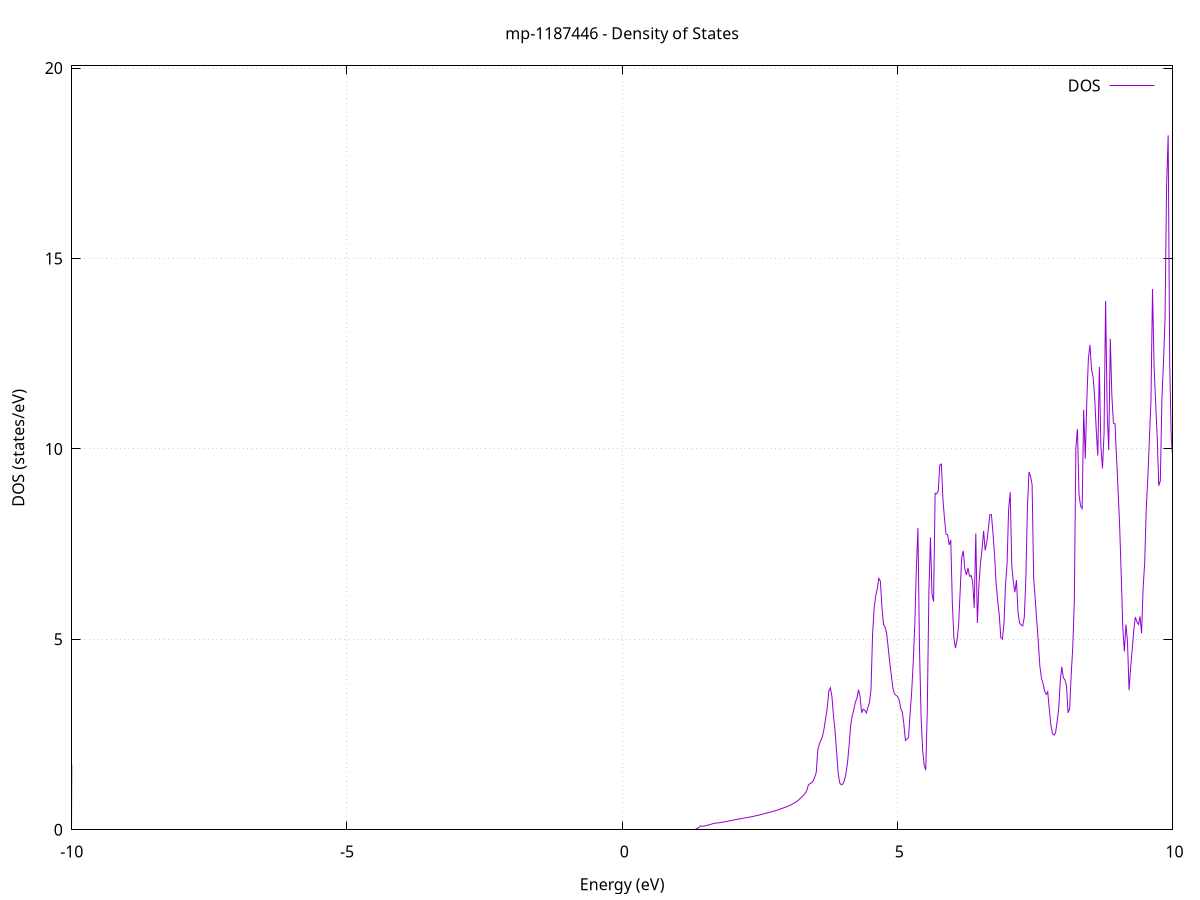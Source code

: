 set title 'mp-1187446 - Density of States'
set xlabel 'Energy (eV)'
set ylabel 'DOS (states/eV)'
set grid
set xrange [-10:10]
set yrange [0:20.057]
set xzeroaxis lt -1
set terminal png size 800,600
set output 'mp-1187446_dos_gnuplot.png'
plot '-' using 1:2 with lines title 'DOS'
-34.296100 0.000000
-34.267700 0.000000
-34.239300 0.000000
-34.210900 0.000000
-34.182500 0.000000
-34.154100 0.000000
-34.125600 0.000000
-34.097200 0.000000
-34.068800 0.000000
-34.040400 0.000000
-34.012000 0.000000
-33.983600 0.000000
-33.955100 0.000000
-33.926700 0.000000
-33.898300 0.000000
-33.869900 0.000000
-33.841500 0.000000
-33.813000 0.000000
-33.784600 0.000000
-33.756200 0.000000
-33.727800 0.000000
-33.699400 0.000000
-33.671000 0.000000
-33.642500 0.000000
-33.614100 0.000000
-33.585700 0.000000
-33.557300 0.000000
-33.528900 0.000000
-33.500500 0.000000
-33.472000 0.000000
-33.443600 0.000000
-33.415200 0.000000
-33.386800 0.000000
-33.358400 0.000000
-33.330000 0.000000
-33.301500 0.000000
-33.273100 0.000000
-33.244700 0.000000
-33.216300 0.000000
-33.187900 0.000000
-33.159400 0.000000
-33.131000 0.000000
-33.102600 0.000000
-33.074200 0.000000
-33.045800 0.000000
-33.017400 0.000000
-32.988900 0.000000
-32.960500 0.000000
-32.932100 0.000000
-32.903700 0.000000
-32.875300 0.000000
-32.846900 0.000000
-32.818400 0.000000
-32.790000 0.000000
-32.761600 0.000000
-32.733200 0.000000
-32.704800 0.000000
-32.676400 0.000000
-32.647900 0.000000
-32.619500 0.000000
-32.591100 0.000000
-32.562700 0.000000
-32.534300 0.000000
-32.505900 0.000000
-32.477400 0.000000
-32.449000 0.000000
-32.420600 0.000000
-32.392200 0.000000
-32.363800 0.000000
-32.335300 0.000000
-32.306900 0.000000
-32.278500 0.000000
-32.250100 0.000000
-32.221700 0.000000
-32.193300 0.000000
-32.164800 0.000000
-32.136400 0.000000
-32.108000 0.000000
-32.079600 0.000000
-32.051200 0.000000
-32.022800 0.000000
-31.994300 0.000000
-31.965900 0.000000
-31.937500 0.000000
-31.909100 0.000000
-31.880700 0.000000
-31.852300 0.000000
-31.823800 0.000000
-31.795400 0.000000
-31.767000 0.000000
-31.738600 0.000000
-31.710200 206.415400
-31.681700 0.000000
-31.653300 0.000000
-31.624900 0.000000
-31.596500 0.000000
-31.568100 0.000000
-31.539700 0.000000
-31.511200 0.000000
-31.482800 0.000000
-31.454400 0.000000
-31.426000 0.000000
-31.397600 0.000000
-31.369200 0.000000
-31.340700 0.000000
-31.312300 0.000000
-31.283900 0.000000
-31.255500 0.000000
-31.227100 0.000000
-31.198700 0.000000
-31.170200 0.000000
-31.141800 0.000000
-31.113400 0.000000
-31.085000 0.000000
-31.056600 0.000000
-31.028200 0.000000
-30.999700 0.000000
-30.971300 0.000000
-30.942900 0.000000
-30.914500 0.000000
-30.886100 0.000000
-30.857600 0.000000
-30.829200 0.000000
-30.800800 0.000000
-30.772400 0.000000
-30.744000 0.000000
-30.715600 0.000000
-30.687100 0.000000
-30.658700 0.000000
-30.630300 0.000000
-30.601900 0.000000
-30.573500 0.000000
-30.545100 0.000000
-30.516600 0.000000
-30.488200 0.000000
-30.459800 0.000000
-30.431400 0.000000
-30.403000 0.000000
-30.374600 0.000000
-30.346100 0.000000
-30.317700 0.000000
-30.289300 0.000000
-30.260900 0.000000
-30.232500 0.000000
-30.204000 0.000000
-30.175600 0.000000
-30.147200 0.000000
-30.118800 0.000000
-30.090400 0.000000
-30.062000 0.000000
-30.033500 0.000000
-30.005100 0.000000
-29.976700 0.000000
-29.948300 0.000000
-29.919900 0.000000
-29.891500 0.000000
-29.863000 0.000000
-29.834600 0.000000
-29.806200 0.000000
-29.777800 0.000000
-29.749400 0.000000
-29.721000 0.000000
-29.692500 0.000000
-29.664100 0.000000
-29.635700 0.000000
-29.607300 0.000000
-29.578900 0.000000
-29.550400 0.000000
-29.522000 0.000000
-29.493600 0.000000
-29.465200 0.000000
-29.436800 0.000000
-29.408400 0.000000
-29.379900 0.000000
-29.351500 0.000000
-29.323100 0.000000
-29.294700 0.000000
-29.266300 0.000000
-29.237900 0.000000
-29.209400 0.000000
-29.181000 0.000000
-29.152600 0.000000
-29.124200 0.000000
-29.095800 0.000000
-29.067400 0.000000
-29.038900 0.000000
-29.010500 0.000000
-28.982100 0.000000
-28.953700 0.000000
-28.925300 0.000000
-28.896900 0.000000
-28.868400 0.000000
-28.840000 0.000000
-28.811600 0.000000
-28.783200 0.000000
-28.754800 0.000000
-28.726300 0.000000
-28.697900 0.000000
-28.669500 0.000000
-28.641100 0.000000
-28.612700 0.000000
-28.584300 0.000000
-28.555800 0.000000
-28.527400 0.000000
-28.499000 0.000000
-28.470600 0.000000
-28.442200 0.000000
-28.413800 0.000000
-28.385300 0.000000
-28.356900 0.000000
-28.328500 0.000000
-28.300100 0.000000
-28.271700 0.000000
-28.243300 0.000000
-28.214800 0.000000
-28.186400 0.000000
-28.158000 0.000000
-28.129600 0.000000
-28.101200 0.000000
-28.072700 0.000000
-28.044300 0.000000
-28.015900 0.000000
-27.987500 0.000000
-27.959100 0.000000
-27.930700 0.000000
-27.902200 0.000000
-27.873800 0.000000
-27.845400 0.000000
-27.817000 0.000000
-27.788600 0.000000
-27.760200 0.000000
-27.731700 0.000000
-27.703300 0.000000
-27.674900 0.000000
-27.646500 0.000000
-27.618100 0.000000
-27.589700 0.000000
-27.561200 0.000000
-27.532800 0.000000
-27.504400 0.000000
-27.476000 0.000000
-27.447600 0.000000
-27.419200 0.000000
-27.390700 0.000000
-27.362300 0.000000
-27.333900 0.000000
-27.305500 0.000000
-27.277100 0.000000
-27.248600 0.000000
-27.220200 0.000000
-27.191800 0.000000
-27.163400 0.000000
-27.135000 0.000000
-27.106600 0.000000
-27.078100 0.000000
-27.049700 0.000000
-27.021300 0.000000
-26.992900 0.000000
-26.964500 0.000000
-26.936100 0.000000
-26.907600 0.000000
-26.879200 0.000000
-26.850800 0.000000
-26.822400 0.000000
-26.794000 0.000000
-26.765600 0.000000
-26.737100 0.000000
-26.708700 0.000000
-26.680300 0.000000
-26.651900 0.000000
-26.623500 0.000000
-26.595000 0.000000
-26.566600 0.000000
-26.538200 0.000000
-26.509800 0.000000
-26.481400 0.000000
-26.453000 0.000000
-26.424500 0.000000
-26.396100 0.000000
-26.367700 25.525700
-26.339300 116.053500
-26.310900 85.273200
-26.282500 7.222900
-26.254000 1.019300
-26.225600 0.000000
-26.197200 0.000000
-26.168800 3.420500
-26.140400 50.310200
-26.112000 130.202000
-26.083500 79.703600
-26.055100 66.210900
-26.026700 0.000000
-25.998300 0.000000
-25.969900 0.000000
-25.941500 0.000000
-25.913000 0.000000
-25.884600 0.000000
-25.856200 0.000000
-25.827800 0.000000
-25.799400 0.000000
-25.770900 0.000000
-25.742500 0.000000
-25.714100 0.000000
-25.685700 0.000000
-25.657300 0.000000
-25.628900 0.000000
-25.600400 0.000000
-25.572000 0.000000
-25.543600 0.000000
-25.515200 0.000000
-25.486800 0.000000
-25.458400 0.000000
-25.429900 0.000000
-25.401500 0.000000
-25.373100 0.000000
-25.344700 0.000000
-25.316300 0.000000
-25.287900 0.000000
-25.259400 0.000000
-25.231000 0.000000
-25.202600 0.000000
-25.174200 0.000000
-25.145800 0.000000
-25.117300 0.000000
-25.088900 0.000000
-25.060500 0.000000
-25.032100 0.000000
-25.003700 0.000000
-24.975300 0.000000
-24.946800 0.000000
-24.918400 0.000000
-24.890000 0.000000
-24.861600 0.000000
-24.833200 0.000000
-24.804800 0.000000
-24.776300 0.000000
-24.747900 0.000000
-24.719500 0.000000
-24.691100 0.000000
-24.662700 0.000000
-24.634300 0.000000
-24.605800 0.000000
-24.577400 0.000000
-24.549000 0.000000
-24.520600 0.000000
-24.492200 0.000000
-24.463700 0.000000
-24.435300 0.000000
-24.406900 0.000000
-24.378500 0.000000
-24.350100 0.000000
-24.321700 0.000000
-24.293200 0.000000
-24.264800 0.000000
-24.236400 0.000000
-24.208000 0.000000
-24.179600 0.000000
-24.151200 0.000000
-24.122700 0.000000
-24.094300 0.000000
-24.065900 0.000000
-24.037500 0.000000
-24.009100 0.000000
-23.980700 0.000000
-23.952200 0.000000
-23.923800 0.000000
-23.895400 0.000000
-23.867000 0.000000
-23.838600 0.000000
-23.810200 0.000000
-23.781700 0.000000
-23.753300 0.000000
-23.724900 0.000000
-23.696500 0.000000
-23.668100 0.000000
-23.639600 0.000000
-23.611200 0.000000
-23.582800 0.000000
-23.554400 0.000000
-23.526000 0.000000
-23.497600 0.000000
-23.469100 0.000000
-23.440700 0.000000
-23.412300 0.000000
-23.383900 0.000000
-23.355500 0.000000
-23.327100 0.000000
-23.298600 0.000000
-23.270200 0.000000
-23.241800 0.000000
-23.213400 0.000000
-23.185000 0.000000
-23.156600 0.000000
-23.128100 0.000000
-23.099700 0.000000
-23.071300 0.000000
-23.042900 0.000000
-23.014500 0.000000
-22.986000 0.000000
-22.957600 0.000000
-22.929200 0.000000
-22.900800 0.000000
-22.872400 0.000000
-22.844000 0.000000
-22.815500 0.000000
-22.787100 0.000000
-22.758700 0.000000
-22.730300 0.000000
-22.701900 0.000000
-22.673500 0.000000
-22.645000 0.000000
-22.616600 0.000000
-22.588200 0.000000
-22.559800 0.000000
-22.531400 0.000000
-22.503000 0.000000
-22.474500 0.000000
-22.446100 0.000000
-22.417700 0.000000
-22.389300 0.000000
-22.360900 0.000000
-22.332500 0.000000
-22.304000 0.000000
-22.275600 0.000000
-22.247200 0.000000
-22.218800 0.000000
-22.190400 0.000000
-22.161900 0.000000
-22.133500 0.000000
-22.105100 0.000000
-22.076700 0.000000
-22.048300 0.000000
-22.019900 0.000000
-21.991400 0.000000
-21.963000 0.000000
-21.934600 0.000000
-21.906200 0.000000
-21.877800 0.000000
-21.849400 0.000000
-21.820900 0.000000
-21.792500 0.000000
-21.764100 0.000000
-21.735700 0.000000
-21.707300 0.000000
-21.678900 0.000000
-21.650400 0.000000
-21.622000 0.000000
-21.593600 0.000000
-21.565200 0.000000
-21.536800 0.000000
-21.508300 0.000000
-21.479900 0.000000
-21.451500 0.000000
-21.423100 0.000000
-21.394700 0.000000
-21.366300 0.000000
-21.337800 0.000000
-21.309400 0.000000
-21.281000 0.000000
-21.252600 0.000000
-21.224200 0.000000
-21.195800 0.000000
-21.167300 0.000000
-21.138900 0.000000
-21.110500 0.000000
-21.082100 0.000000
-21.053700 0.000000
-21.025300 0.000000
-20.996800 0.000000
-20.968400 0.000000
-20.940000 0.000000
-20.911600 0.000000
-20.883200 0.000000
-20.854800 0.000000
-20.826300 0.000000
-20.797900 0.000000
-20.769500 0.000000
-20.741100 0.000000
-20.712700 0.000000
-20.684200 0.000000
-20.655800 0.000000
-20.627400 0.000000
-20.599000 0.000000
-20.570600 0.000000
-20.542200 0.000000
-20.513700 0.000000
-20.485300 0.000000
-20.456900 0.000000
-20.428500 0.000000
-20.400100 0.000000
-20.371700 0.000000
-20.343200 0.000000
-20.314800 0.000000
-20.286400 0.000000
-20.258000 0.000000
-20.229600 0.000000
-20.201200 0.000000
-20.172700 0.000000
-20.144300 0.000000
-20.115900 0.000000
-20.087500 0.000000
-20.059100 0.000000
-20.030600 0.000000
-20.002200 0.000000
-19.973800 0.000000
-19.945400 0.000000
-19.917000 0.000000
-19.888600 0.000000
-19.860100 0.000000
-19.831700 0.000000
-19.803300 0.000000
-19.774900 0.000000
-19.746500 0.000000
-19.718100 0.000000
-19.689600 0.000000
-19.661200 0.000000
-19.632800 0.000000
-19.604400 0.000000
-19.576000 0.000000
-19.547600 0.000000
-19.519100 0.000000
-19.490700 0.000000
-19.462300 0.000000
-19.433900 0.000000
-19.405500 0.000000
-19.377000 0.000000
-19.348600 0.000000
-19.320200 0.000000
-19.291800 0.000000
-19.263400 0.000000
-19.235000 0.000000
-19.206500 0.000000
-19.178100 0.000000
-19.149700 0.000000
-19.121300 0.000000
-19.092900 0.000000
-19.064500 0.000000
-19.036000 0.000000
-19.007600 0.000000
-18.979200 0.000000
-18.950800 0.000000
-18.922400 0.000000
-18.894000 0.000000
-18.865500 0.000000
-18.837100 0.000000
-18.808700 0.000000
-18.780300 0.000000
-18.751900 0.000000
-18.723500 0.000000
-18.695000 0.000000
-18.666600 0.000000
-18.638200 0.000000
-18.609800 0.000000
-18.581400 0.000000
-18.552900 0.000000
-18.524500 0.000000
-18.496100 0.000000
-18.467700 0.000000
-18.439300 0.000000
-18.410900 0.000000
-18.382400 0.000000
-18.354000 0.000000
-18.325600 0.000000
-18.297200 0.000000
-18.268800 0.000000
-18.240400 0.000000
-18.211900 0.000000
-18.183500 0.000000
-18.155100 0.000000
-18.126700 0.000000
-18.098300 0.000000
-18.069900 0.000000
-18.041400 0.000000
-18.013000 0.000000
-17.984600 0.000000
-17.956200 0.000000
-17.927800 0.000000
-17.899300 0.000000
-17.870900 0.000000
-17.842500 0.000000
-17.814100 0.000000
-17.785700 0.000000
-17.757300 0.000000
-17.728800 0.000000
-17.700400 0.000000
-17.672000 0.000000
-17.643600 0.000000
-17.615200 0.000000
-17.586800 0.000000
-17.558300 0.000000
-17.529900 0.000000
-17.501500 0.000000
-17.473100 0.000000
-17.444700 0.000000
-17.416300 0.000000
-17.387800 0.000000
-17.359400 0.000000
-17.331000 0.000000
-17.302600 0.000000
-17.274200 0.000000
-17.245800 0.000000
-17.217300 0.000000
-17.188900 0.000000
-17.160500 0.000000
-17.132100 0.000000
-17.103700 0.000000
-17.075200 0.000000
-17.046800 0.000000
-17.018400 0.000000
-16.990000 0.000000
-16.961600 0.000000
-16.933200 0.000000
-16.904700 0.000000
-16.876300 0.000000
-16.847900 0.000000
-16.819500 0.000000
-16.791100 0.000000
-16.762700 0.000000
-16.734200 0.000000
-16.705800 0.000000
-16.677400 0.000000
-16.649000 0.000000
-16.620600 0.000000
-16.592200 0.000000
-16.563700 0.000000
-16.535300 0.000000
-16.506900 0.000000
-16.478500 0.000000
-16.450100 0.000000
-16.421600 0.000000
-16.393200 0.000000
-16.364800 0.000000
-16.336400 0.000000
-16.308000 0.000000
-16.279600 0.000000
-16.251100 0.000000
-16.222700 0.000000
-16.194300 0.000000
-16.165900 0.000000
-16.137500 0.000000
-16.109100 0.000000
-16.080600 0.000000
-16.052200 0.000000
-16.023800 0.000000
-15.995400 0.000000
-15.967000 0.000000
-15.938600 0.000000
-15.910100 0.000000
-15.881700 0.000000
-15.853300 0.000000
-15.824900 0.000000
-15.796500 0.000000
-15.768100 0.000000
-15.739600 0.000000
-15.711200 0.000000
-15.682800 0.000000
-15.654400 0.000000
-15.626000 0.000000
-15.597500 0.000000
-15.569100 0.000000
-15.540700 0.000000
-15.512300 0.000000
-15.483900 0.000000
-15.455500 0.000000
-15.427000 0.000000
-15.398600 0.000000
-15.370200 0.000000
-15.341800 0.000000
-15.313400 0.000000
-15.285000 0.000000
-15.256500 0.000000
-15.228100 0.000000
-15.199700 0.000000
-15.171300 0.000000
-15.142900 0.000000
-15.114500 0.000000
-15.086000 0.000000
-15.057600 0.000000
-15.029200 0.000000
-15.000800 0.000000
-14.972400 0.000000
-14.943900 0.000000
-14.915500 0.000000
-14.887100 0.000000
-14.858700 0.000000
-14.830300 0.000000
-14.801900 0.000000
-14.773400 0.000000
-14.745000 0.000000
-14.716600 0.000000
-14.688200 0.000000
-14.659800 0.000000
-14.631400 0.000000
-14.602900 0.000000
-14.574500 0.000000
-14.546100 0.000000
-14.517700 0.000000
-14.489300 0.000000
-14.460900 0.000000
-14.432400 0.000000
-14.404000 0.000000
-14.375600 0.000000
-14.347200 0.000000
-14.318800 0.000000
-14.290300 0.000000
-14.261900 0.000000
-14.233500 0.000000
-14.205100 0.000000
-14.176700 0.000000
-14.148300 0.000000
-14.119800 0.000000
-14.091400 0.000000
-14.063000 0.000000
-14.034600 0.000000
-14.006200 0.000000
-13.977800 0.000000
-13.949300 0.000000
-13.920900 0.000000
-13.892500 0.000000
-13.864100 0.000000
-13.835700 0.000000
-13.807300 0.000000
-13.778800 0.000000
-13.750400 0.000000
-13.722000 0.000000
-13.693600 0.000000
-13.665200 0.000000
-13.636800 0.000000
-13.608300 0.000000
-13.579900 0.000000
-13.551500 0.000000
-13.523100 0.000000
-13.494700 0.000000
-13.466200 0.000000
-13.437800 0.000000
-13.409400 0.000000
-13.381000 0.000000
-13.352600 0.000000
-13.324200 0.000000
-13.295700 0.000000
-13.267300 0.000000
-13.238900 0.000000
-13.210500 0.000000
-13.182100 0.000000
-13.153700 0.000000
-13.125200 0.000000
-13.096800 0.000000
-13.068400 0.000000
-13.040000 0.000000
-13.011600 0.000000
-12.983200 0.000000
-12.954700 0.000000
-12.926300 0.000000
-12.897900 0.000000
-12.869500 0.000000
-12.841100 0.000000
-12.812600 0.000000
-12.784200 0.000000
-12.755800 0.000000
-12.727400 0.000000
-12.699000 0.000000
-12.670600 0.000000
-12.642100 0.000000
-12.613700 0.000000
-12.585300 0.000000
-12.556900 0.000000
-12.528500 0.000000
-12.500100 0.000000
-12.471600 0.000000
-12.443200 0.000000
-12.414800 0.000000
-12.386400 0.000000
-12.358000 0.000000
-12.329600 0.000000
-12.301100 0.000000
-12.272700 0.000000
-12.244300 0.000000
-12.215900 0.000000
-12.187500 0.000000
-12.159100 0.000000
-12.130600 0.000000
-12.102200 0.000000
-12.073800 0.000000
-12.045400 0.000000
-12.017000 0.000000
-11.988500 0.000000
-11.960100 0.000000
-11.931700 0.000000
-11.903300 0.000000
-11.874900 0.000000
-11.846500 0.000000
-11.818000 0.000000
-11.789600 0.000000
-11.761200 0.000000
-11.732800 0.000000
-11.704400 0.000000
-11.676000 0.000000
-11.647500 0.000000
-11.619100 0.000000
-11.590700 0.000000
-11.562300 0.000000
-11.533900 0.000000
-11.505500 0.000000
-11.477000 0.000000
-11.448600 0.000000
-11.420200 0.000000
-11.391800 0.000000
-11.363400 0.000000
-11.334900 0.000000
-11.306500 0.000000
-11.278100 0.000000
-11.249700 0.000000
-11.221300 0.000000
-11.192900 0.000000
-11.164400 0.000000
-11.136000 0.000000
-11.107600 0.000000
-11.079200 0.000000
-11.050800 0.000000
-11.022400 0.000000
-10.993900 0.000000
-10.965500 0.000000
-10.937100 0.000000
-10.908700 0.000000
-10.880300 0.000000
-10.851900 0.000000
-10.823400 0.000000
-10.795000 0.000000
-10.766600 0.000000
-10.738200 0.000000
-10.709800 0.000000
-10.681400 0.000000
-10.652900 0.000000
-10.624500 0.000000
-10.596100 0.000000
-10.567700 0.000000
-10.539300 0.000000
-10.510800 0.000000
-10.482400 0.000000
-10.454000 0.000000
-10.425600 0.000000
-10.397200 0.000000
-10.368800 0.000000
-10.340300 0.000000
-10.311900 0.000000
-10.283500 0.000000
-10.255100 0.000000
-10.226700 0.000000
-10.198300 0.000000
-10.169800 20.126000
-10.141400 37.715400
-10.113000 5.865800
-10.084600 22.800600
-10.056200 37.450900
-10.027800 67.029500
-9.999300 0.000000
-9.970900 0.000000
-9.942500 0.000000
-9.914100 0.000000
-9.885700 0.000000
-9.857200 0.000000
-9.828800 0.000000
-9.800400 0.000000
-9.772000 0.000000
-9.743600 0.000000
-9.715200 0.000000
-9.686700 0.000000
-9.658300 0.000000
-9.629900 0.000000
-9.601500 0.000000
-9.573100 0.000000
-9.544700 0.000000
-9.516200 0.000000
-9.487800 0.000000
-9.459400 0.000000
-9.431000 0.000000
-9.402600 0.000000
-9.374200 0.000000
-9.345700 0.000000
-9.317300 0.000000
-9.288900 0.000000
-9.260500 0.000000
-9.232100 0.000000
-9.203600 0.000000
-9.175200 0.000000
-9.146800 0.000000
-9.118400 0.000000
-9.090000 0.000000
-9.061600 0.000000
-9.033100 0.000000
-9.004700 0.000000
-8.976300 0.000000
-8.947900 0.000000
-8.919500 0.000000
-8.891100 0.000000
-8.862600 0.000000
-8.834200 0.000000
-8.805800 0.000000
-8.777400 0.000000
-8.749000 0.000000
-8.720600 0.000000
-8.692100 0.000000
-8.663700 0.000000
-8.635300 0.000000
-8.606900 0.000000
-8.578500 0.000000
-8.550100 0.000000
-8.521600 0.000000
-8.493200 0.000000
-8.464800 0.000000
-8.436400 0.000000
-8.408000 0.000000
-8.379500 0.000000
-8.351100 0.000000
-8.322700 0.000000
-8.294300 0.000000
-8.265900 0.000000
-8.237500 0.000000
-8.209000 0.000000
-8.180600 0.000000
-8.152200 0.000000
-8.123800 0.000000
-8.095400 0.000000
-8.067000 0.000000
-8.038500 0.000000
-8.010100 0.000000
-7.981700 0.000000
-7.953300 0.000000
-7.924900 0.000000
-7.896500 0.000000
-7.868000 0.000000
-7.839600 0.000000
-7.811200 0.000000
-7.782800 0.000000
-7.754400 0.000000
-7.725900 0.000000
-7.697500 0.000000
-7.669100 0.000000
-7.640700 0.000000
-7.612300 0.000000
-7.583900 0.000000
-7.555400 0.000000
-7.527000 0.000000
-7.498600 0.000000
-7.470200 0.000000
-7.441800 0.000000
-7.413400 0.000000
-7.384900 0.000000
-7.356500 0.000000
-7.328100 0.000000
-7.299700 0.000000
-7.271300 0.000000
-7.242900 0.000000
-7.214400 0.000000
-7.186000 0.000000
-7.157600 0.000000
-7.129200 0.000000
-7.100800 0.000000
-7.072400 0.000000
-7.043900 0.000000
-7.015500 0.000000
-6.987100 0.000000
-6.958700 0.000000
-6.930300 0.000000
-6.901800 0.000000
-6.873400 0.000000
-6.845000 0.000000
-6.816600 0.000000
-6.788200 0.000000
-6.759800 0.000000
-6.731300 0.000000
-6.702900 0.000000
-6.674500 0.000000
-6.646100 0.000000
-6.617700 0.000000
-6.589300 0.000000
-6.560800 0.000000
-6.532400 0.000000
-6.504000 0.000000
-6.475600 0.000000
-6.447200 0.000000
-6.418800 0.000000
-6.390300 0.000000
-6.361900 0.000000
-6.333500 0.000000
-6.305100 0.000000
-6.276700 0.000000
-6.248200 0.000000
-6.219800 0.000000
-6.191400 0.000000
-6.163000 0.000000
-6.134600 0.000000
-6.106200 0.000000
-6.077700 0.000000
-6.049300 0.000000
-6.020900 0.000000
-5.992500 0.000000
-5.964100 0.000000
-5.935700 0.000000
-5.907200 0.000000
-5.878800 0.000000
-5.850400 0.000000
-5.822000 0.000000
-5.793600 0.000000
-5.765200 0.000000
-5.736700 0.000000
-5.708300 0.000000
-5.679900 0.000000
-5.651500 0.000000
-5.623100 0.000000
-5.594600 0.000000
-5.566200 0.000000
-5.537800 0.000000
-5.509400 0.000000
-5.481000 0.000000
-5.452600 0.000000
-5.424100 0.000000
-5.395700 0.000000
-5.367300 0.000000
-5.338900 0.000000
-5.310500 0.000000
-5.282100 0.000000
-5.253600 0.000000
-5.225200 0.000000
-5.196800 0.000000
-5.168400 0.000000
-5.140000 0.000000
-5.111600 0.000000
-5.083100 0.000000
-5.054700 0.000000
-5.026300 0.000000
-4.997900 0.000000
-4.969500 0.000000
-4.941100 0.000000
-4.912600 0.000000
-4.884200 0.000000
-4.855800 0.000000
-4.827400 0.000000
-4.799000 0.000000
-4.770500 0.000000
-4.742100 0.000000
-4.713700 0.000000
-4.685300 0.000000
-4.656900 0.000000
-4.628500 0.000000
-4.600000 0.000000
-4.571600 0.000000
-4.543200 0.000000
-4.514800 0.000000
-4.486400 0.000000
-4.458000 0.000000
-4.429500 0.000000
-4.401100 0.000000
-4.372700 0.000000
-4.344300 0.000000
-4.315900 0.000000
-4.287500 0.000000
-4.259000 0.000000
-4.230600 0.000000
-4.202200 0.000000
-4.173800 0.000000
-4.145400 0.000000
-4.116900 0.000000
-4.088500 0.000000
-4.060100 0.000000
-4.031700 0.000000
-4.003300 0.000000
-3.974900 0.000000
-3.946400 0.000000
-3.918000 0.000000
-3.889600 0.000000
-3.861200 0.000000
-3.832800 0.000000
-3.804400 0.000000
-3.775900 0.000000
-3.747500 0.000000
-3.719100 0.000000
-3.690700 0.000000
-3.662300 0.000000
-3.633900 0.000000
-3.605400 0.000000
-3.577000 0.000000
-3.548600 0.000000
-3.520200 0.000000
-3.491800 0.000000
-3.463400 0.000000
-3.434900 0.000000
-3.406500 0.000000
-3.378100 0.000000
-3.349700 0.000000
-3.321300 0.000000
-3.292800 0.000000
-3.264400 0.000000
-3.236000 0.000000
-3.207600 0.000000
-3.179200 0.000000
-3.150800 0.000000
-3.122300 0.000000
-3.093900 0.000000
-3.065500 0.000000
-3.037100 0.000000
-3.008700 0.000000
-2.980300 0.000000
-2.951800 0.000000
-2.923400 0.000000
-2.895000 0.000000
-2.866600 0.000000
-2.838200 0.000000
-2.809800 0.000000
-2.781300 0.000000
-2.752900 0.000000
-2.724500 0.000000
-2.696100 0.000000
-2.667700 0.000000
-2.639200 0.000000
-2.610800 0.000000
-2.582400 0.000000
-2.554000 0.000000
-2.525600 0.000000
-2.497200 0.000000
-2.468700 0.000000
-2.440300 0.000000
-2.411900 0.000000
-2.383500 0.000000
-2.355100 0.000000
-2.326700 0.000000
-2.298200 0.000000
-2.269800 0.000000
-2.241400 0.000000
-2.213000 0.000000
-2.184600 0.000000
-2.156200 0.000000
-2.127700 0.000000
-2.099300 0.000000
-2.070900 0.000000
-2.042500 0.000000
-2.014100 0.000000
-1.985700 0.000000
-1.957200 0.000000
-1.928800 0.000000
-1.900400 0.000000
-1.872000 0.000000
-1.843600 0.000000
-1.815100 0.000000
-1.786700 0.000000
-1.758300 0.000000
-1.729900 0.000000
-1.701500 0.000000
-1.673100 0.000000
-1.644600 0.000000
-1.616200 0.000000
-1.587800 0.000000
-1.559400 0.000000
-1.531000 0.000000
-1.502600 0.000000
-1.474100 0.000000
-1.445700 0.000000
-1.417300 0.000000
-1.388900 0.000000
-1.360500 0.000000
-1.332100 0.000000
-1.303600 0.000000
-1.275200 0.000000
-1.246800 0.000000
-1.218400 0.000000
-1.190000 0.000000
-1.161500 0.000000
-1.133100 0.000000
-1.104700 0.000000
-1.076300 0.000000
-1.047900 0.000000
-1.019500 0.000000
-0.991000 0.000000
-0.962600 0.000000
-0.934200 0.000000
-0.905800 0.000000
-0.877400 0.000000
-0.849000 0.000000
-0.820500 0.000000
-0.792100 0.000000
-0.763700 0.000000
-0.735300 0.000000
-0.706900 0.000000
-0.678500 0.000000
-0.650000 0.000000
-0.621600 0.000000
-0.593200 0.000000
-0.564800 0.000000
-0.536400 0.000000
-0.507900 0.000000
-0.479500 0.000000
-0.451100 0.000000
-0.422700 0.000000
-0.394300 0.000000
-0.365900 0.000000
-0.337400 0.000000
-0.309000 0.000000
-0.280600 0.000000
-0.252200 0.000000
-0.223800 0.000000
-0.195400 0.000000
-0.166900 0.000000
-0.138500 0.000000
-0.110100 0.000000
-0.081700 0.000000
-0.053300 0.000000
-0.024900 0.000000
0.003600 0.000000
0.032000 0.000000
0.060400 0.000000
0.088800 0.000000
0.117200 0.000000
0.145600 0.000000
0.174100 0.000000
0.202500 0.000000
0.230900 0.000000
0.259300 0.000000
0.287700 0.000000
0.316200 0.000000
0.344600 0.000000
0.373000 0.000000
0.401400 0.000000
0.429800 0.000000
0.458200 0.000000
0.486700 0.000000
0.515100 0.000000
0.543500 0.000000
0.571900 0.000000
0.600300 0.000000
0.628700 0.000000
0.657200 0.000000
0.685600 0.000000
0.714000 0.000000
0.742400 0.000000
0.770800 0.000000
0.799200 0.000000
0.827700 0.000000
0.856100 0.000000
0.884500 0.000000
0.912900 0.000000
0.941300 0.000000
0.969800 0.000000
0.998200 0.000000
1.026600 0.000000
1.055000 0.000000
1.083400 0.000000
1.111800 0.000000
1.140300 0.000000
1.168700 0.000000
1.197100 0.000000
1.225500 0.000000
1.253900 0.000000
1.282300 0.000000
1.310800 0.004700
1.339200 0.016900
1.367600 0.036800
1.396000 0.064300
1.424400 0.104200
1.452800 0.091600
1.481300 0.096600
1.509700 0.104800
1.538100 0.114200
1.566500 0.124600
1.594900 0.136300
1.623300 0.149000
1.651800 0.161400
1.680200 0.171200
1.708600 0.177300
1.737000 0.181200
1.765400 0.183300
1.793900 0.191400
1.822300 0.198600
1.850700 0.206000
1.879100 0.213500
1.907500 0.221200
1.935900 0.229100
1.964400 0.237200
1.992800 0.245500
2.021200 0.254200
2.049600 0.263500
2.078000 0.270800
2.106400 0.279200
2.134900 0.285900
2.163300 0.293500
2.191700 0.301200
2.220100 0.308800
2.248500 0.316100
2.276900 0.323300
2.305400 0.330600
2.333800 0.338100
2.362200 0.345800
2.390600 0.353700
2.419000 0.364200
2.447500 0.373500
2.475900 0.383100
2.504300 0.393000
2.532700 0.403100
2.561100 0.413500
2.589500 0.424500
2.618000 0.435800
2.646400 0.446800
2.674800 0.457300
2.703200 0.467900
2.731600 0.479000
2.760000 0.490500
2.788500 0.502900
2.816900 0.516100
2.845300 0.530000
2.873700 0.544400
2.902100 0.558900
2.930500 0.573500
2.959000 0.588700
2.987400 0.604400
3.015800 0.620600
3.044200 0.637800
3.072600 0.659200
3.101000 0.681000
3.129500 0.703500
3.157900 0.727000
3.186300 0.760700
3.214700 0.794300
3.243100 0.830600
3.271600 0.869300
3.300000 0.913300
3.328400 0.964600
3.356800 1.040000
3.385200 1.182300
3.413600 1.211100
3.442100 1.237500
3.470500 1.286100
3.498900 1.378400
3.527300 1.507800
3.555700 2.103400
3.584100 2.255000
3.612600 2.351600
3.641000 2.458400
3.669400 2.657100
3.697800 2.928900
3.726200 3.193500
3.754600 3.633200
3.783100 3.728600
3.811500 3.501100
3.839900 2.999100
3.868300 2.602100
3.896700 2.055500
3.925200 1.485100
3.953600 1.229800
3.982000 1.181800
4.010400 1.203400
4.038800 1.298800
4.067200 1.487300
4.095700 1.775500
4.124100 2.212800
4.152500 2.741400
4.180900 2.994900
4.209300 3.151700
4.237700 3.355300
4.266200 3.450500
4.294600 3.676400
4.323000 3.505100
4.351400 3.072400
4.379800 3.165800
4.408200 3.138500
4.436700 3.065000
4.465100 3.211700
4.493500 3.340300
4.521900 3.677800
4.550300 5.134000
4.578800 5.820900
4.607200 6.135500
4.635600 6.327000
4.664000 6.601700
4.692400 6.527300
4.720800 5.837100
4.749300 5.395300
4.777700 5.318000
4.806100 5.159200
4.834500 4.777400
4.862900 4.387500
4.891300 4.055400
4.919800 3.718000
4.948200 3.568300
4.976600 3.531000
5.005000 3.499300
5.033400 3.408700
5.061800 3.188400
5.090300 3.088800
5.118700 2.779200
5.147100 2.345100
5.175500 2.385700
5.203900 2.421000
5.232300 3.053700
5.260800 3.614700
5.289200 4.407700
5.317600 5.402700
5.346000 6.864000
5.374400 7.928600
5.402900 4.778900
5.431300 2.989000
5.459700 2.099200
5.488100 1.693400
5.516500 1.566700
5.544900 3.165400
5.573400 6.214000
5.601800 7.679100
5.630200 6.188100
5.658600 5.990200
5.687000 8.833900
5.715400 8.822000
5.743900 8.894800
5.772300 9.579700
5.800700 9.603300
5.829100 8.672700
5.857500 8.162100
5.885900 7.761200
5.914400 7.746400
5.942800 7.479300
5.971200 7.610800
5.999600 5.958000
6.028000 5.029600
6.056500 4.771400
6.084900 4.971500
6.113300 5.367000
6.141700 6.260400
6.170100 7.149800
6.198500 7.323100
6.227000 6.838900
6.255400 6.690500
6.283800 6.874400
6.312200 6.655800
6.340600 6.674800
6.369000 6.507100
6.397500 5.827100
6.425900 7.775300
6.454300 5.429600
6.482700 6.434200
6.511100 7.000200
6.539500 7.358900
6.568000 7.847000
6.596400 7.335400
6.624800 7.545400
6.653200 7.882400
6.681600 8.275400
6.710000 8.272900
6.738500 7.783000
6.766900 7.209800
6.795300 6.464400
6.823700 6.015500
6.852100 5.642400
6.880600 5.043000
6.909000 5.006400
6.937400 5.393900
6.965800 6.436600
6.994200 6.993300
7.022600 8.424700
7.051100 8.863100
7.079500 6.932700
7.107900 6.503100
7.136300 6.237400
7.164700 6.553900
7.193100 5.704800
7.221600 5.428000
7.250000 5.380500
7.278400 5.354800
7.306800 5.573100
7.335200 6.571600
7.363600 8.446100
7.392100 9.396500
7.420500 9.283000
7.448900 9.058200
7.477300 6.608600
7.505700 6.059700
7.534200 5.464300
7.562600 4.913800
7.591000 4.282100
7.619400 3.977300
7.647800 3.839400
7.676200 3.647300
7.704700 3.553800
7.733100 3.626100
7.761500 3.163400
7.789900 2.762900
7.818300 2.529500
7.846700 2.483500
7.875200 2.541700
7.903600 2.844000
7.932000 3.170500
7.960400 3.897500
7.988800 4.276100
8.017200 3.990000
8.045700 3.939800
8.074100 3.773300
8.102500 3.072400
8.130900 3.171800
8.159300 4.072200
8.187700 4.788300
8.216200 5.998900
8.244600 10.044200
8.273000 10.521200
8.301400 8.796400
8.329800 8.501500
8.358300 8.432400
8.386700 11.033200
8.415100 9.743600
8.443500 11.282400
8.471900 12.383700
8.500300 12.730600
8.528800 12.091300
8.557200 11.894200
8.585600 11.356300
8.614000 10.505000
8.642400 9.823300
8.670800 12.152100
8.699300 10.047300
8.727700 9.488000
8.756100 10.396000
8.784500 13.883500
8.812900 10.983600
8.841300 9.966000
8.869800 12.892600
8.898200 11.400900
8.926600 10.674300
8.955000 10.662800
8.983400 9.780800
9.011900 8.904000
9.040300 7.949400
9.068700 6.674400
9.097100 5.310500
9.125500 4.683000
9.153900 5.387100
9.182400 4.932600
9.210800 3.664600
9.239200 4.258700
9.267600 4.735300
9.296000 5.234500
9.324400 5.582600
9.352900 5.465400
9.381300 5.390000
9.409700 5.600200
9.438100 5.160000
9.466500 6.361500
9.494900 7.012800
9.523400 8.443900
9.551800 9.232400
9.580200 10.262500
9.608600 11.250200
9.637000 14.197700
9.665500 12.163900
9.693900 11.203200
9.722300 10.302600
9.750700 9.032600
9.779100 9.167000
9.807500 11.290900
9.836000 12.256400
9.864400 13.411800
9.892800 16.918000
9.921200 18.233700
9.949600 12.230500
9.978000 10.255300
10.006500 9.727800
10.034900 8.881200
10.063300 8.451500
10.091700 7.976600
10.120100 6.642600
10.148500 6.695100
10.177000 7.785200
10.205400 8.516400
10.233800 9.103400
10.262200 10.244400
10.290600 10.839700
10.319000 11.272100
10.347500 10.965400
10.375900 9.512500
10.404300 8.562200
10.432700 9.177200
10.461100 9.775100
10.489600 7.743900
10.518000 8.243800
10.546400 12.671300
10.574800 16.818200
10.603200 15.723800
10.631600 14.704200
10.660100 10.831000
10.688500 14.561900
10.716900 22.451500
10.745300 20.283700
10.773700 12.756600
10.802100 6.255700
10.830600 6.559200
10.859000 6.113600
10.887400 9.661500
10.915800 11.334800
10.944200 8.754700
10.972600 4.532100
11.001100 3.277400
11.029500 3.326900
11.057900 3.539700
11.086300 3.405300
11.114700 3.363200
11.143200 3.411700
11.171600 3.413000
11.200000 3.037200
11.228400 2.308800
11.256800 1.962400
11.285200 1.712700
11.313700 1.677000
11.342100 1.701500
11.370500 1.818100
11.398900 1.917500
11.427300 2.171500
11.455700 2.877200
11.484200 4.377200
11.512600 5.615500
11.541000 6.743600
11.569400 6.056700
11.597800 6.206700
11.626200 6.316700
11.654700 4.973700
11.683100 4.834600
11.711500 6.100200
11.739900 6.384600
11.768300 5.490700
11.796700 5.974100
11.825200 6.492600
11.853600 6.172300
11.882000 5.043000
11.910400 4.793800
11.938800 3.773100
11.967300 3.433900
11.995700 3.504000
12.024100 3.852000
12.052500 4.828200
12.080900 4.788600
12.109300 4.802600
12.137800 4.859500
12.166200 4.202200
12.194600 3.918000
12.223000 3.233200
12.251400 2.710500
12.279800 2.398500
12.308300 2.166600
12.336700 2.033900
12.365100 1.955700
12.393500 1.923800
12.421900 1.865900
12.450300 1.805700
12.478800 1.763400
12.507200 1.720200
12.535600 1.673700
12.564000 1.611600
12.592400 1.538000
12.620900 1.529600
12.649300 1.494700
12.677700 1.428100
12.706100 1.407400
12.734500 1.393500
12.762900 1.380000
12.791400 1.365500
12.819800 1.341100
12.848200 1.324900
12.876600 1.305400
12.905000 1.315900
12.933400 1.321500
12.961900 1.329200
12.990300 1.339400
13.018700 1.385600
13.047100 1.408100
13.075500 1.350900
13.103900 1.301300
13.132400 1.268700
13.160800 1.252800
13.189200 1.246300
13.217600 1.239500
13.246000 1.232400
13.274400 1.227800
13.302900 1.219800
13.331300 1.208200
13.359700 1.196100
13.388100 1.184900
13.416500 1.177700
13.445000 1.190100
13.473400 1.222400
13.501800 1.263800
13.530200 1.613500
13.558600 1.794500
13.587000 1.852000
13.615500 1.960300
13.643900 1.923800
13.672300 1.944700
13.700700 2.537000
13.729100 1.992100
13.757500 1.945300
13.786000 1.902700
13.814400 1.864900
13.842800 1.826800
13.871200 1.781800
13.899600 1.731200
13.928000 1.708500
13.956500 1.689200
13.984900 1.669800
14.013300 1.645500
14.041700 1.625400
14.070100 1.615500
14.098600 1.607100
14.127000 1.598000
14.155400 1.584300
14.183800 1.572500
14.212200 1.562800
14.240600 1.559500
14.269100 1.557800
14.297500 1.556000
14.325900 1.554100
14.354300 1.552600
14.382700 1.551600
14.411100 1.551500
14.439600 1.552900
14.468000 1.558200
14.496400 1.568200
14.524800 1.589400
14.553200 1.607700
14.581600 1.633300
14.610100 1.666300
14.638500 1.668400
14.666900 1.678700
14.695300 1.686500
14.723700 1.694600
14.752200 1.708200
14.780600 1.728500
14.809000 1.755300
14.837400 1.781800
14.865800 1.785400
14.894200 1.786600
14.922700 1.771100
14.951100 1.650600
14.979500 1.575200
15.007900 1.521300
15.036300 1.474000
15.064700 1.446200
15.093200 1.464500
15.121600 1.510400
15.150000 1.543400
15.178400 1.535400
15.206800 1.599400
15.235200 1.594900
15.263700 1.727200
15.292100 1.436200
15.320500 1.309100
15.348900 1.193800
15.377300 1.081200
15.405700 0.984800
15.434200 0.933800
15.462600 0.943900
15.491000 1.033900
15.519400 1.012600
15.547800 1.014400
15.576300 1.031000
15.604700 1.043300
15.633100 1.052900
15.661500 1.054700
15.689900 1.054800
15.718300 1.062700
15.746800 0.971100
15.775200 1.051800
15.803600 1.294200
15.832000 1.518300
15.860400 1.632700
15.888800 1.780600
15.917300 2.094300
15.945700 2.308200
15.974100 2.450200
16.002500 2.533300
16.030900 2.580000
16.059300 2.711300
16.087800 2.638800
16.116200 2.580300
16.144600 2.432400
16.173000 2.250000
16.201400 2.091600
16.229900 2.016800
16.258300 1.950900
16.286700 1.965900
16.315100 2.043300
16.343500 2.181100
16.371900 2.299000
16.400400 2.531300
16.428800 2.730900
16.457200 2.884600
16.485600 3.006700
16.514000 2.965300
16.542400 3.039600
16.570900 2.591200
16.599300 2.518400
16.627700 2.439600
16.656100 2.199400
16.684500 2.071900
16.712900 1.960300
16.741400 1.812500
16.769800 1.678600
16.798200 1.562200
16.826600 1.447200
16.855000 1.355100
16.883400 1.271400
16.911900 1.196600
16.940300 1.109600
16.968700 0.968300
16.997100 0.952900
17.025500 1.112800
17.054000 1.313100
17.082400 1.304200
17.110800 1.340400
17.139200 1.317200
17.167600 1.300800
17.196000 1.342500
17.224500 1.393300
17.252900 1.519100
17.281300 1.464500
17.309700 1.499900
17.338100 1.472400
17.366500 1.498900
17.395000 1.578300
17.423400 1.650300
17.451800 1.734500
17.480200 1.819800
17.508600 1.898800
17.537000 1.960400
17.565500 1.925900
17.593900 1.952300
17.622300 1.894200
17.650700 1.795400
17.679100 1.794800
17.707600 1.796500
17.736000 1.805200
17.764400 1.812300
17.792800 1.821300
17.821200 1.833000
17.849600 1.849200
17.878100 1.870800
17.906500 1.895900
17.934900 1.913200
17.963300 1.922000
17.991700 1.942200
18.020100 1.986300
18.048600 1.990100
18.077000 1.997500
18.105400 1.998500
18.133800 1.999800
18.162200 2.003900
18.190600 1.967700
18.219100 1.978300
18.247500 2.007800
18.275900 2.043100
18.304300 2.074900
18.332700 2.123500
18.361100 2.147900
18.389600 2.144700
18.418000 2.140700
18.446400 2.100100
18.474800 2.059500
18.503200 2.041600
18.531700 2.033600
18.560100 2.037000
18.588500 2.045200
18.616900 2.062600
18.645300 2.078000
18.673700 2.087200
18.702200 2.110300
18.730600 2.178100
18.759000 2.213900
18.787400 2.255200
18.815800 2.267200
18.844200 2.413900
18.872700 2.371200
18.901100 2.398600
18.929500 2.407700
18.957900 2.396600
18.986300 2.379600
19.014700 2.150600
19.043200 2.170200
19.071600 2.187500
19.100000 2.225200
19.128400 2.298300
19.156800 2.361300
19.185300 2.430700
19.213700 2.511900
19.242100 2.653300
19.270500 3.027000
19.298900 3.442500
19.327300 3.689200
19.355800 4.270900
19.384200 4.563800
19.412600 4.338200
19.441000 3.452000
19.469400 3.023000
19.497800 2.363000
19.526300 1.937400
19.554700 1.712800
19.583100 1.024800
19.611500 0.787400
19.639900 0.611100
19.668300 0.460500
19.696800 0.363400
19.725200 0.320000
19.753600 0.290100
19.782000 0.265100
19.810400 0.334600
19.838900 0.442600
19.867300 0.234700
19.895700 0.131000
19.924100 0.053600
19.952500 0.003200
19.980900 0.000000
20.009400 0.000000
20.037800 0.000000
20.066200 0.000000
20.094600 0.000000
20.123000 0.000000
20.151400 0.000000
20.179900 0.000000
20.208300 0.000000
20.236700 0.000000
20.265100 0.000000
20.293500 0.000000
20.321900 0.000000
20.350400 0.000000
20.378800 0.000000
20.407200 0.000000
20.435600 0.000000
20.464000 0.000000
20.492400 0.000000
20.520900 0.000000
20.549300 0.000000
20.577700 0.000000
20.606100 0.000000
20.634500 0.000000
20.663000 0.000000
20.691400 0.000000
20.719800 0.000000
20.748200 0.000000
20.776600 0.000000
20.805000 0.000000
20.833500 0.000000
20.861900 0.000000
20.890300 0.000000
20.918700 0.000000
20.947100 0.000000
20.975500 0.000000
21.004000 0.000000
21.032400 0.000000
21.060800 0.000000
21.089200 0.000000
21.117600 0.000000
21.146000 0.000000
21.174500 0.000000
21.202900 0.000000
21.231300 0.000000
21.259700 0.000000
21.288100 0.000000
21.316600 0.000000
21.345000 0.000000
21.373400 0.000000
21.401800 0.000000
21.430200 0.000000
21.458600 0.000000
21.487100 0.000000
21.515500 0.000000
21.543900 0.000000
21.572300 0.000000
21.600700 0.000000
21.629100 0.000000
21.657600 0.000000
21.686000 0.000000
21.714400 0.000000
21.742800 0.000000
21.771200 0.000000
21.799600 0.000000
21.828100 0.000000
21.856500 0.000000
21.884900 0.000000
21.913300 0.000000
21.941700 0.000000
21.970100 0.000000
21.998600 0.000000
22.027000 0.000000
22.055400 0.000000
22.083800 0.000000
22.112200 0.000000
22.140700 0.000000
22.169100 0.000000
22.197500 0.000000
22.225900 0.000000
22.254300 0.000000
22.282700 0.000000
22.311200 0.000000
22.339600 0.000000
22.368000 0.000000
22.396400 0.000000
22.424800 0.000000
22.453200 0.000000
22.481700 0.000000
22.510100 0.000000
22.538500 0.000000
e
